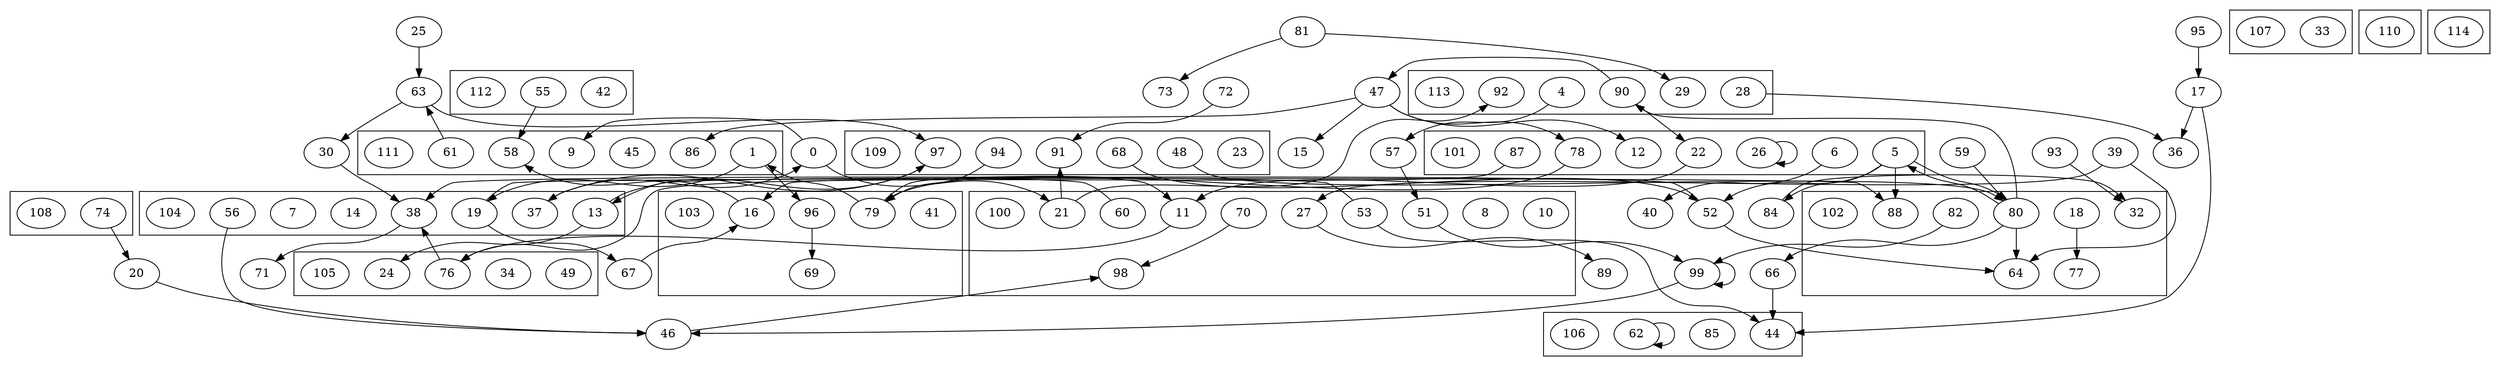 digraph G {
subgraph cluster_0 {
10
8
70
27
11
98
21
53
60
51
100
}
subgraph cluster_1 {
78
5
26
87
12
22
6
101
}
subgraph cluster_2 {
64
64
88
77
8
70
80
18
82
32
102
}
subgraph cluster_3 {
77
41
16
96
41
26
79
69
103
}
subgraph cluster_4 {
56
38
13
19
13
14
7
37
104
}
subgraph cluster_5 {
49
34
78
38
24
76
105
}
subgraph cluster_6 {
37
44
10
11
27
85
62
106
}
subgraph cluster_7 {
32
33
107
}
subgraph cluster_8 {
74
108
}
subgraph cluster_9 {
8
23
68
76
97
91
98
94
91
48
76
109
}
subgraph cluster_10 {
38
110
}
subgraph cluster_11 {
44
21
1
9
13
45
32
58
61
44
86
51
111
}
subgraph cluster_12 {
48
42
55
53
87
112
}
subgraph cluster_13 {
4
94
29
8
78
28
92
90
6
113
}
subgraph cluster_14 {
53
114
}
60->13
80->64
21->92
19->88
87->76
96->69
1->19
90->47
95->17
37->0
30->38
72->91
27->89
5->52
20->46
17->36
52->16
81->73
13->97
90->22
48->80
80->5
76->38
99->99
22->11
63->30
25->63
99->46
59->80
0->9
97->37
63->97
81->29
13->24
1->96
52->64
79->11
4->57
84->32
80->90
66->44
74->20
47->12
57->51
19->67
6->40
70->98
67->16
39->27
53->38
5->80
28->36
93->32
53->44
17->44
47->86
68->52
51->99
18->77
11->76
47->15
79->1
5->88
0->21
55->58
80->66
21->91
38->71
61->63
78->79
39->64
26->26
94->79
46->98
16->58
62->62
56->46
82->99
47->78
5->84
}
